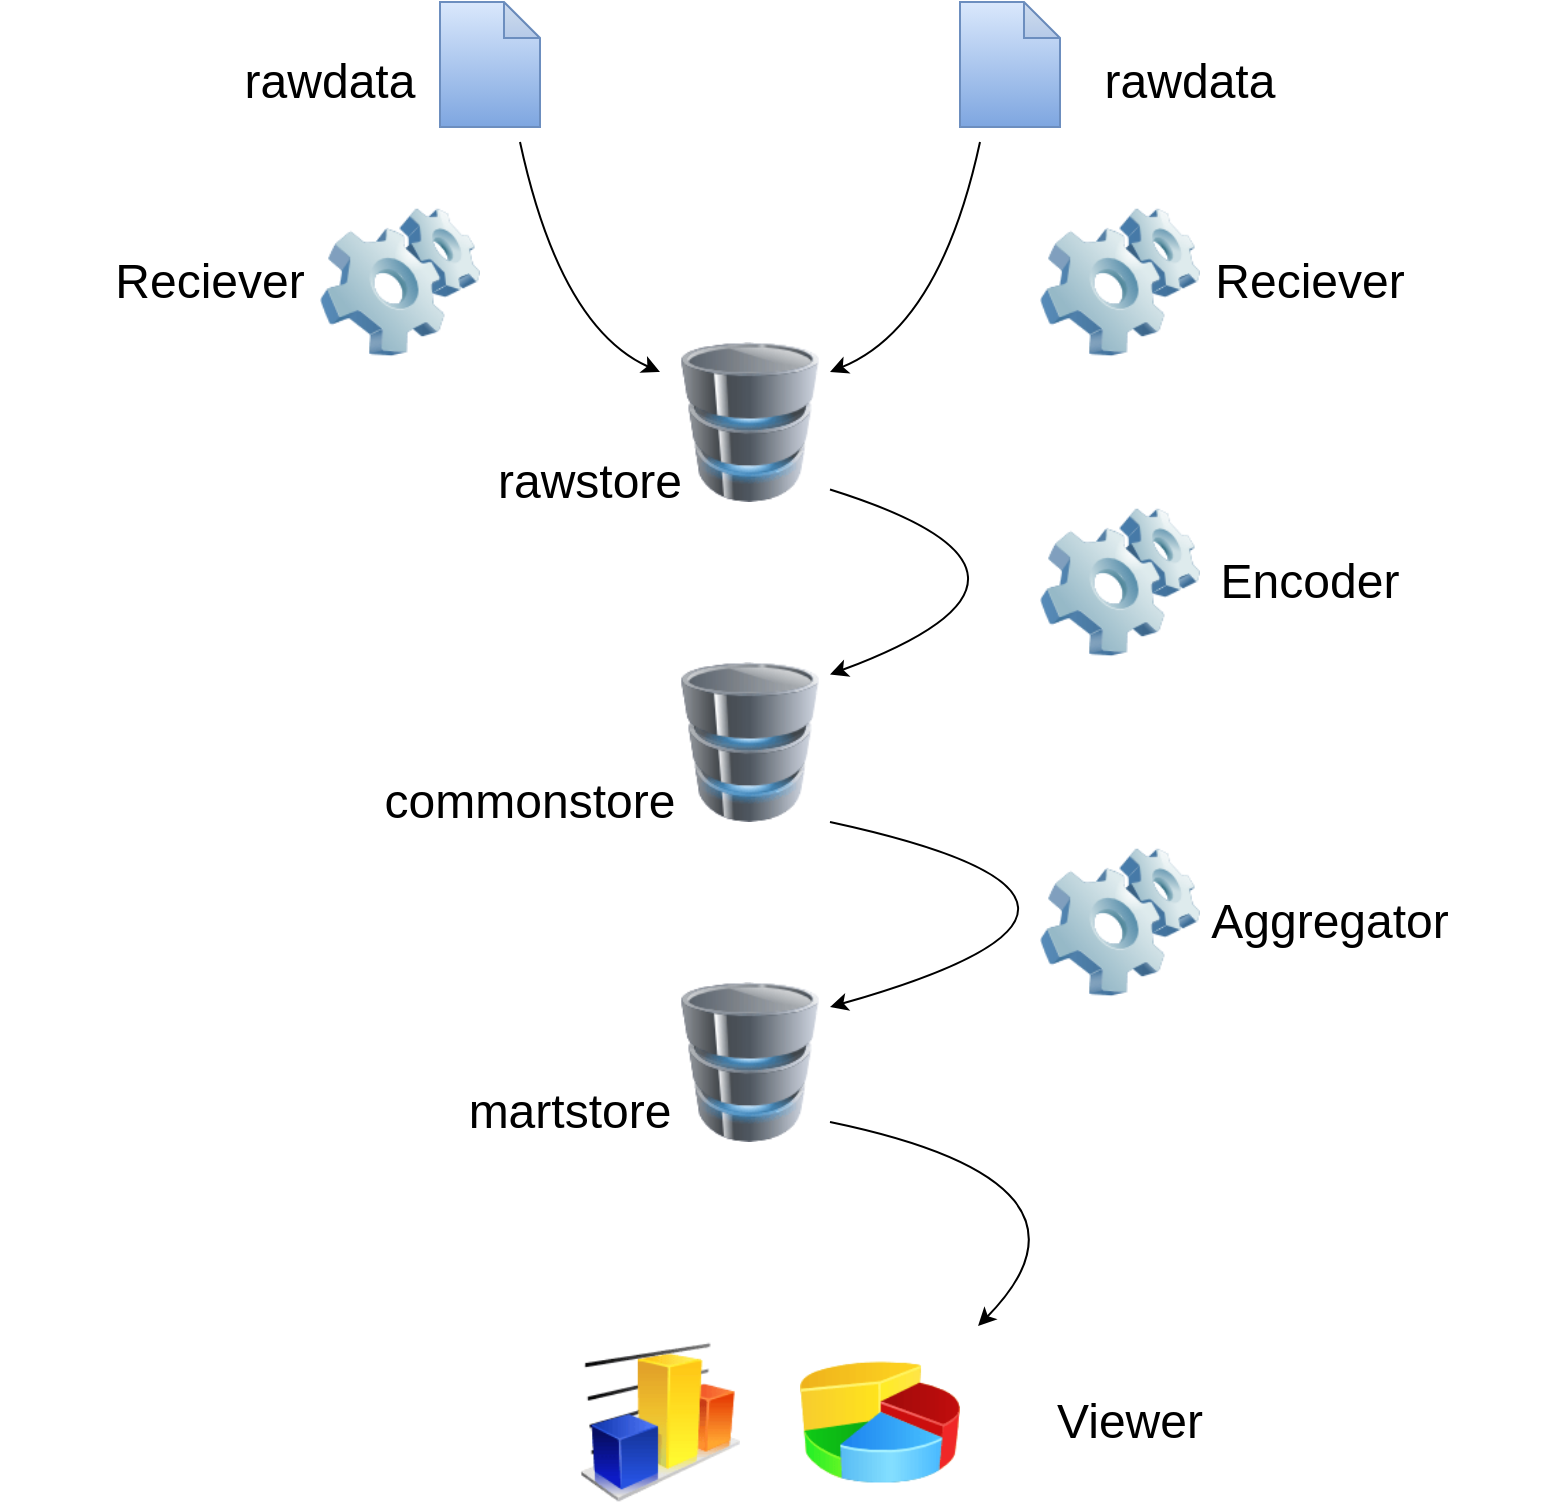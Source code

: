 <mxfile>
    <diagram id="fjLMAgEOCdyz8qB23dwQ" name="Page-1">
        <mxGraphModel dx="2276" dy="967" grid="1" gridSize="10" guides="1" tooltips="1" connect="1" arrows="1" fold="1" page="1" pageScale="1" pageWidth="827" pageHeight="1169" math="0" shadow="0">
            <root>
                <mxCell id="0"/>
                <mxCell id="1" parent="0"/>
                <mxCell id="32" value="" style="image;html=1;image=img/lib/clip_art/computers/Database_128x128.png" parent="1" vertex="1">
                    <mxGeometry x="315" y="360" width="80" height="80" as="geometry"/>
                </mxCell>
                <mxCell id="33" value="" style="image;html=1;image=img/lib/clip_art/computers/Database_128x128.png" parent="1" vertex="1">
                    <mxGeometry x="315" y="200" width="80" height="80" as="geometry"/>
                </mxCell>
                <mxCell id="34" value="" style="image;html=1;image=img/lib/clip_art/computers/Database_128x128.png" parent="1" vertex="1">
                    <mxGeometry x="315" y="520" width="80" height="80" as="geometry"/>
                </mxCell>
                <mxCell id="35" value="" style="image;html=1;image=img/lib/clip_art/computers/Software_128x128.png" parent="1" vertex="1">
                    <mxGeometry x="140" y="130" width="80" height="80" as="geometry"/>
                </mxCell>
                <mxCell id="44" value="" style="image;html=1;image=img/lib/clip_art/finance/Graph_128x128.png" parent="1" vertex="1">
                    <mxGeometry x="270" y="700" width="80" height="80" as="geometry"/>
                </mxCell>
                <mxCell id="45" value="" style="image;html=1;image=img/lib/clip_art/finance/Pie_Chart_128x128.png" parent="1" vertex="1">
                    <mxGeometry x="380" y="700" width="80" height="80" as="geometry"/>
                </mxCell>
                <mxCell id="133" value="" style="shape=note;whiteSpace=wrap;html=1;backgroundOutline=1;darkOpacity=0.05;size=18;fillColor=#dae8fc;gradientColor=#7ea6e0;strokeColor=#6c8ebf;" parent="1" vertex="1">
                    <mxGeometry x="460" y="30" width="50" height="62.5" as="geometry"/>
                </mxCell>
                <mxCell id="134" value="" style="shape=note;whiteSpace=wrap;html=1;backgroundOutline=1;darkOpacity=0.05;size=18;fillColor=#dae8fc;gradientColor=#7ea6e0;strokeColor=#6c8ebf;" parent="1" vertex="1">
                    <mxGeometry x="200" y="30" width="50" height="62.5" as="geometry"/>
                </mxCell>
                <mxCell id="136" value="" style="image;html=1;image=img/lib/clip_art/computers/Software_128x128.png" parent="1" vertex="1">
                    <mxGeometry x="500" y="130" width="80" height="80" as="geometry"/>
                </mxCell>
                <mxCell id="138" value="" style="image;html=1;image=img/lib/clip_art/computers/Software_128x128.png" parent="1" vertex="1">
                    <mxGeometry x="500" y="280" width="80" height="80" as="geometry"/>
                </mxCell>
                <mxCell id="139" value="" style="image;html=1;image=img/lib/clip_art/computers/Software_128x128.png" parent="1" vertex="1">
                    <mxGeometry x="500" y="450" width="80" height="80" as="geometry"/>
                </mxCell>
                <mxCell id="149" value="" style="curved=1;endArrow=classic;html=1;" parent="1" edge="1">
                    <mxGeometry width="50" height="50" relative="1" as="geometry">
                        <mxPoint x="470" y="100" as="sourcePoint"/>
                        <mxPoint x="395" y="215" as="targetPoint"/>
                        <Array as="points">
                            <mxPoint x="450" y="192.5"/>
                        </Array>
                    </mxGeometry>
                </mxCell>
                <mxCell id="150" value="" style="curved=1;endArrow=classic;html=1;" parent="1" edge="1">
                    <mxGeometry width="50" height="50" relative="1" as="geometry">
                        <mxPoint x="395" y="273.75" as="sourcePoint"/>
                        <mxPoint x="395" y="366.25" as="targetPoint"/>
                        <Array as="points">
                            <mxPoint x="530" y="316"/>
                        </Array>
                    </mxGeometry>
                </mxCell>
                <mxCell id="151" value="" style="curved=1;endArrow=classic;html=1;" parent="1" edge="1">
                    <mxGeometry width="50" height="50" relative="1" as="geometry">
                        <mxPoint x="395" y="440" as="sourcePoint"/>
                        <mxPoint x="395" y="532.5" as="targetPoint"/>
                        <Array as="points">
                            <mxPoint x="580" y="480"/>
                        </Array>
                    </mxGeometry>
                </mxCell>
                <mxCell id="153" value="" style="curved=1;endArrow=classic;html=1;" parent="1" edge="1">
                    <mxGeometry width="50" height="50" relative="1" as="geometry">
                        <mxPoint x="240" y="100" as="sourcePoint"/>
                        <mxPoint x="310" y="215" as="targetPoint"/>
                        <Array as="points">
                            <mxPoint x="260" y="192.5"/>
                        </Array>
                    </mxGeometry>
                </mxCell>
                <mxCell id="154" value="" style="curved=1;endArrow=classic;html=1;entryX=1.113;entryY=-0.1;entryDx=0;entryDy=0;entryPerimeter=0;" parent="1" target="45" edge="1">
                    <mxGeometry width="50" height="50" relative="1" as="geometry">
                        <mxPoint x="395" y="590" as="sourcePoint"/>
                        <mxPoint x="480" y="680" as="targetPoint"/>
                        <Array as="points">
                            <mxPoint x="540" y="620"/>
                        </Array>
                    </mxGeometry>
                </mxCell>
                <mxCell id="156" value="&lt;font style=&quot;font-size: 24px&quot;&gt;commonstore&lt;/font&gt;" style="text;html=1;strokeColor=none;fillColor=none;align=center;verticalAlign=middle;whiteSpace=wrap;rounded=0;fontColor=#000000;" parent="1" vertex="1">
                    <mxGeometry x="140" y="420" width="210" height="20" as="geometry"/>
                </mxCell>
                <mxCell id="157" value="&lt;font style=&quot;font-size: 24px&quot;&gt;rawstore&lt;/font&gt;" style="text;html=1;strokeColor=none;fillColor=none;align=center;verticalAlign=middle;whiteSpace=wrap;rounded=0;fontColor=#000000;" parent="1" vertex="1">
                    <mxGeometry x="170" y="260" width="210" height="20" as="geometry"/>
                </mxCell>
                <mxCell id="158" value="&lt;font style=&quot;font-size: 24px&quot;&gt;martstore&lt;/font&gt;" style="text;html=1;strokeColor=none;fillColor=none;align=center;verticalAlign=middle;whiteSpace=wrap;rounded=0;fontColor=#000000;" parent="1" vertex="1">
                    <mxGeometry x="160" y="575" width="210" height="20" as="geometry"/>
                </mxCell>
                <mxCell id="159" value="&lt;font style=&quot;font-size: 24px&quot;&gt;Reciever&lt;/font&gt;" style="text;html=1;align=center;verticalAlign=middle;whiteSpace=wrap;rounded=0;fontColor=#000000;" parent="1" vertex="1">
                    <mxGeometry x="-20" y="160" width="210" height="20" as="geometry"/>
                </mxCell>
                <mxCell id="160" value="&lt;font style=&quot;font-size: 24px&quot;&gt;Reciever&lt;/font&gt;" style="text;html=1;align=center;verticalAlign=middle;whiteSpace=wrap;rounded=0;fontColor=#000000;" parent="1" vertex="1">
                    <mxGeometry x="530" y="160" width="210" height="20" as="geometry"/>
                </mxCell>
                <mxCell id="161" value="&lt;font style=&quot;font-size: 24px&quot;&gt;Encoder&lt;/font&gt;" style="text;html=1;align=center;verticalAlign=middle;whiteSpace=wrap;rounded=0;fontColor=#000000;" parent="1" vertex="1">
                    <mxGeometry x="530" y="310" width="210" height="20" as="geometry"/>
                </mxCell>
                <mxCell id="162" value="&lt;span style=&quot;font-size: 24px&quot;&gt;Aggregator&lt;/span&gt;" style="text;html=1;align=center;verticalAlign=middle;whiteSpace=wrap;rounded=0;fontColor=#000000;" parent="1" vertex="1">
                    <mxGeometry x="540" y="480" width="210" height="20" as="geometry"/>
                </mxCell>
                <mxCell id="163" value="&lt;font style=&quot;font-size: 24px&quot;&gt;Viewer&lt;/font&gt;" style="text;html=1;align=center;verticalAlign=middle;whiteSpace=wrap;rounded=0;fontColor=#000000;" parent="1" vertex="1">
                    <mxGeometry x="440" y="730" width="210" height="20" as="geometry"/>
                </mxCell>
                <mxCell id="164" value="&lt;font style=&quot;font-size: 24px&quot;&gt;rawdata&lt;/font&gt;" style="text;html=1;align=center;verticalAlign=middle;whiteSpace=wrap;rounded=0;fontColor=#000000;" parent="1" vertex="1">
                    <mxGeometry x="40" y="60" width="210" height="20" as="geometry"/>
                </mxCell>
                <mxCell id="165" value="&lt;font style=&quot;font-size: 24px&quot;&gt;rawdata&lt;/font&gt;" style="text;html=1;align=center;verticalAlign=middle;whiteSpace=wrap;rounded=0;fontColor=#000000;" parent="1" vertex="1">
                    <mxGeometry x="470" y="60" width="210" height="20" as="geometry"/>
                </mxCell>
            </root>
        </mxGraphModel>
    </diagram>
    <diagram id="hlMrvF5YpRd-ljlGXpjK" name="Page-2">
        <mxGraphModel dx="1449" dy="967" grid="1" gridSize="10" guides="1" tooltips="1" connect="1" arrows="1" fold="1" page="1" pageScale="1" pageWidth="827" pageHeight="1169" math="0" shadow="0">
            <root>
                <mxCell id="_Vsjal5L6TZB1iS-486_-0"/>
                <mxCell id="_Vsjal5L6TZB1iS-486_-1" parent="_Vsjal5L6TZB1iS-486_-0"/>
                <mxCell id="_Vsjal5L6TZB1iS-486_-2" value="" style="shape=mxgraph.signs.transportation.tram_1;html=1;pointerEvents=1;fillColor=#000000;strokeColor=none;verticalLabelPosition=bottom;verticalAlign=top;align=center;" vertex="1" parent="_Vsjal5L6TZB1iS-486_-1">
                    <mxGeometry x="320" y="559" width="98" height="51" as="geometry"/>
                </mxCell>
                <mxCell id="_Vsjal5L6TZB1iS-486_-3" value="" style="shape=mxgraph.signs.transportation.train_station;html=1;pointerEvents=1;fillColor=#000000;strokeColor=none;verticalLabelPosition=bottom;verticalAlign=top;align=center;" vertex="1" parent="_Vsjal5L6TZB1iS-486_-1">
                    <mxGeometry x="340" y="740" width="98" height="99" as="geometry"/>
                </mxCell>
                <mxCell id="_Vsjal5L6TZB1iS-486_-4" value="" style="shape=mxgraph.signs.transportation.tram_2;html=1;pointerEvents=1;fillColor=#000000;strokeColor=none;verticalLabelPosition=bottom;verticalAlign=top;align=center;" vertex="1" parent="_Vsjal5L6TZB1iS-486_-1">
                    <mxGeometry x="500" y="650" width="99" height="52" as="geometry"/>
                </mxCell>
                <mxCell id="_Vsjal5L6TZB1iS-486_-5" value="" style="shape=mxgraph.signs.transportation.bus_2;html=1;pointerEvents=1;fillColor=#000000;strokeColor=none;verticalLabelPosition=bottom;verticalAlign=top;align=center;" vertex="1" parent="_Vsjal5L6TZB1iS-486_-1">
                    <mxGeometry x="70" y="390" width="99" height="26" as="geometry"/>
                </mxCell>
                <mxCell id="_Vsjal5L6TZB1iS-486_-6" value="" style="shape=mxgraph.signs.transportation.bus_3;html=1;pointerEvents=1;fillColor=#000000;strokeColor=none;verticalLabelPosition=bottom;verticalAlign=top;align=center;" vertex="1" parent="_Vsjal5L6TZB1iS-486_-1">
                    <mxGeometry x="319" y="370" width="99" height="33" as="geometry"/>
                </mxCell>
                <mxCell id="_Vsjal5L6TZB1iS-486_-7" value="" style="shape=mxgraph.signs.transportation.harbor;html=1;pointerEvents=1;fillColor=#000000;strokeColor=none;verticalLabelPosition=bottom;verticalAlign=top;align=center;" vertex="1" parent="_Vsjal5L6TZB1iS-486_-1">
                    <mxGeometry x="120" y="620" width="98" height="90" as="geometry"/>
                </mxCell>
            </root>
        </mxGraphModel>
    </diagram>
</mxfile>